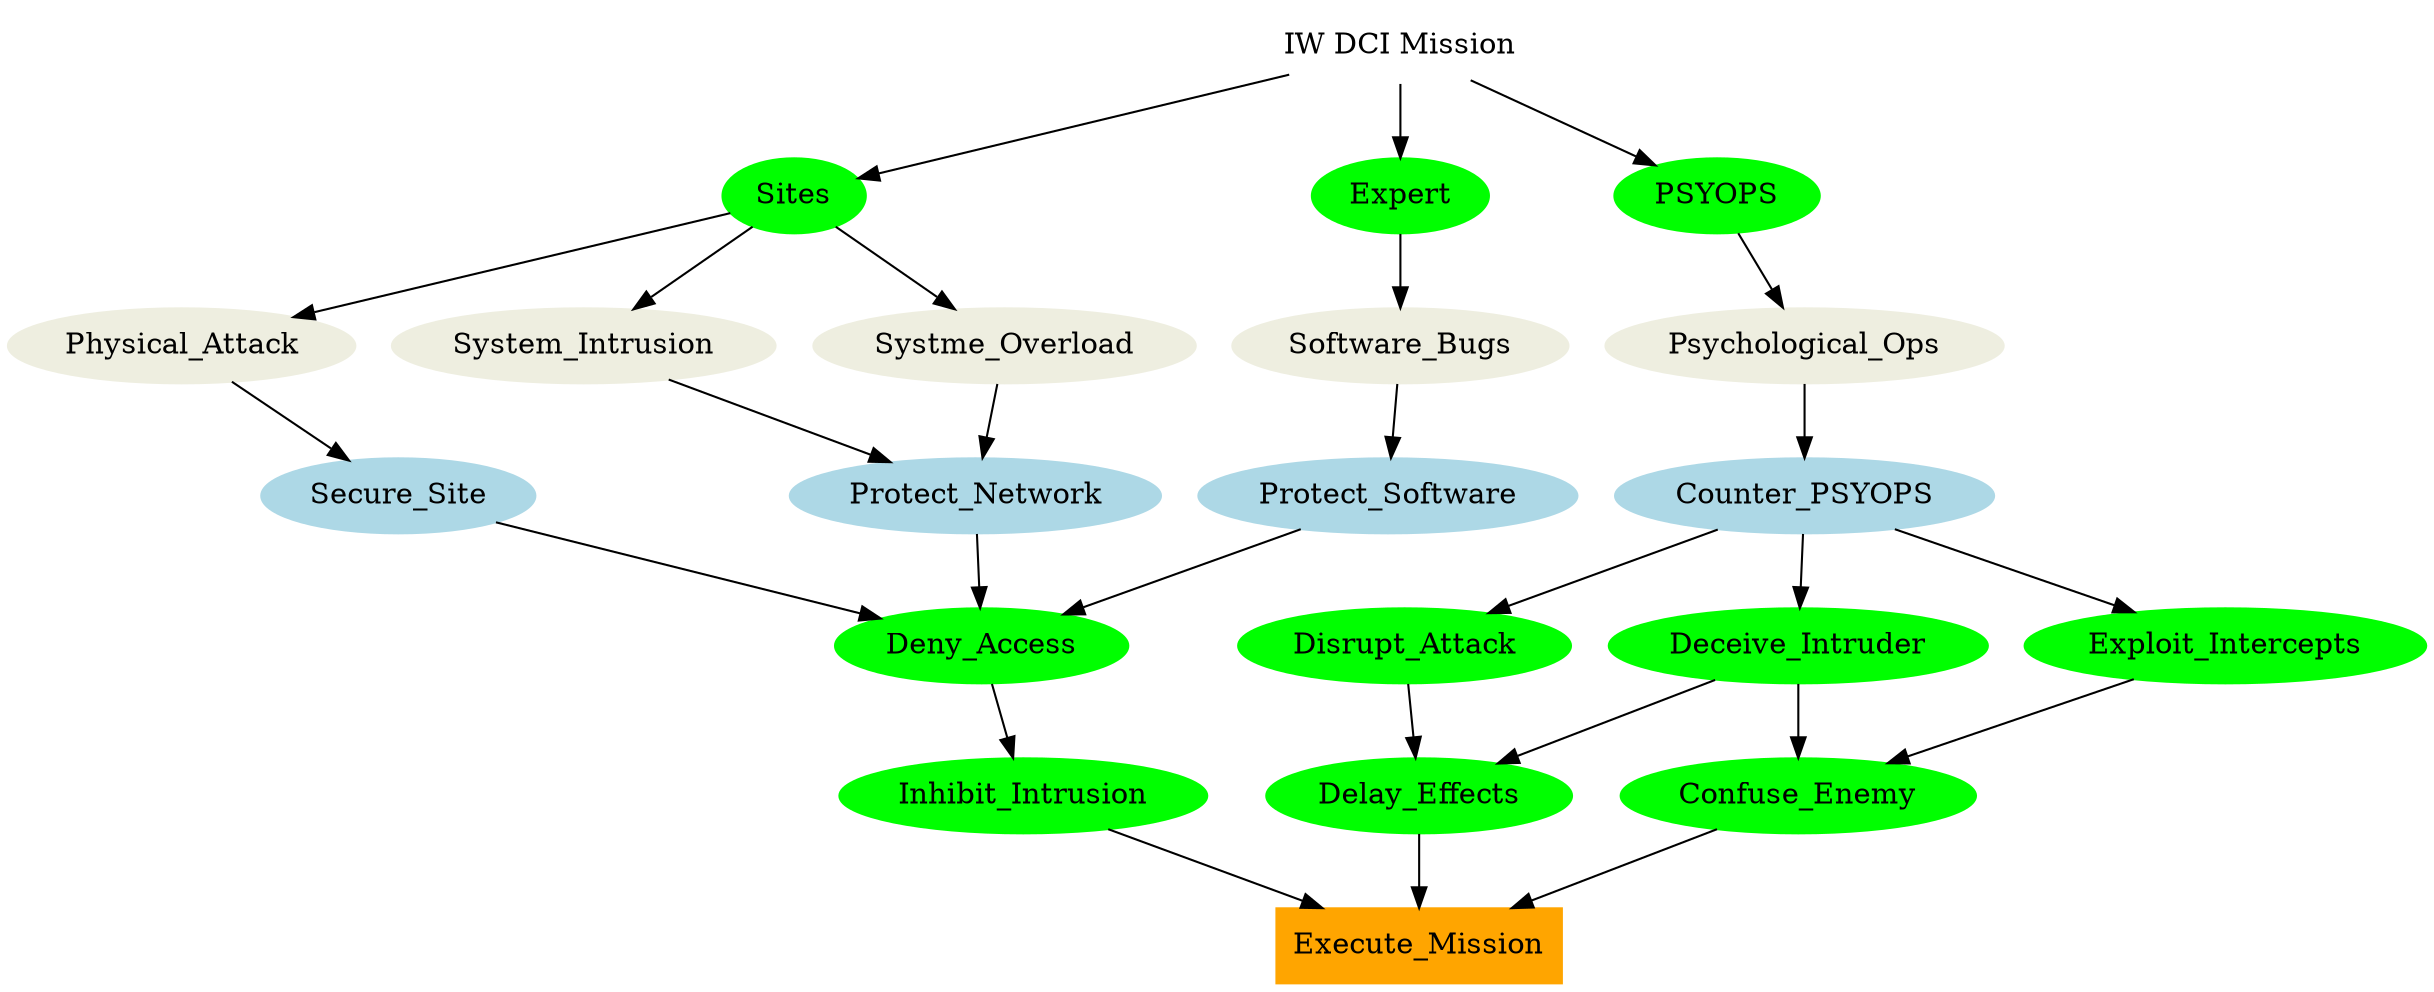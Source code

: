 digraph G {
	node [style=filled];
IW_DCI;
 	IW_DCI [color=white, label="IW DCI Mission"];
IW_DCI -> Sites;
 	Sites [color=green1, label="Sites"];
IW_DCI -> Expert;
 	Expert [color=green1, label="Expert"];
IW_DCI -> PSYOPS;
 	PSYOPS [color=green1, label="PSYOPS"];
Sites -> PhyAtt;
 	PhyAtt [color=ivory2, label="Physical_Attack"];
Sites -> SysIntr;
 	SysIntr [color=ivory2, label="System_Intrusion"];
Sites -> SysOver;
 	SysOver [color=ivory2, label="Systme_Overload"];
Expert -> SoftBugs;
 	SoftBugs [color=ivory2, label="Software_Bugs"];
PSYOPS -> PsychOps;
 	PsychOps [color=ivory2, label="Psychological_Ops"];
PhyAtt -> SecureSite;
 	SecureSite [color=lightblue, label="Secure_Site"];
SysIntr -> ProtNet;
 	ProtNet [color=lightblue, label="Protect_Network"];
SysOver -> ProtNet;
SoftBugs -> ProtSoft;
 	ProtSoft [color=lightblue, label="Protect_Software"];
PsychOps -> CounterPsy;
 	CounterPsy [color=lightblue, label="Counter_PSYOPS"];
SecureSite -> DenyAcc;
 	DenyAcc [color=green1, label="Deny_Access"];
ProtNet -> DenyAcc;
ProtSoft -> DenyAcc;
CounterPsy -> DisruptAtt;
 	DisruptAtt [color=green1, label="Disrupt_Attack"];
CounterPsy -> Deceive;
 	Deceive [color=green1, label="Deceive_Intruder"];
CounterPsy -> Exploit;
 	Exploit [color=green1, label="Exploit_Intercepts"];
DenyAcc -> Inhibit;
 	Inhibit [color=green1, label="Inhibit_Intrusion"];
DisruptAtt -> DelayEffect;
 	DelayEffect [color=green1, label="Delay_Effects"];
Deceive -> DelayEffect;
Deceive -> Confuse;
 	Confuse [color=green1, label="Confuse_Enemy"];
Exploit -> Confuse;

Inhibit -> ExecDCI;
 	ExecDCI [color=orange1, label="Execute_Mission", shape=box];
DelayEffect -> ExecDCI;
Confuse -> ExecDCI;
}
